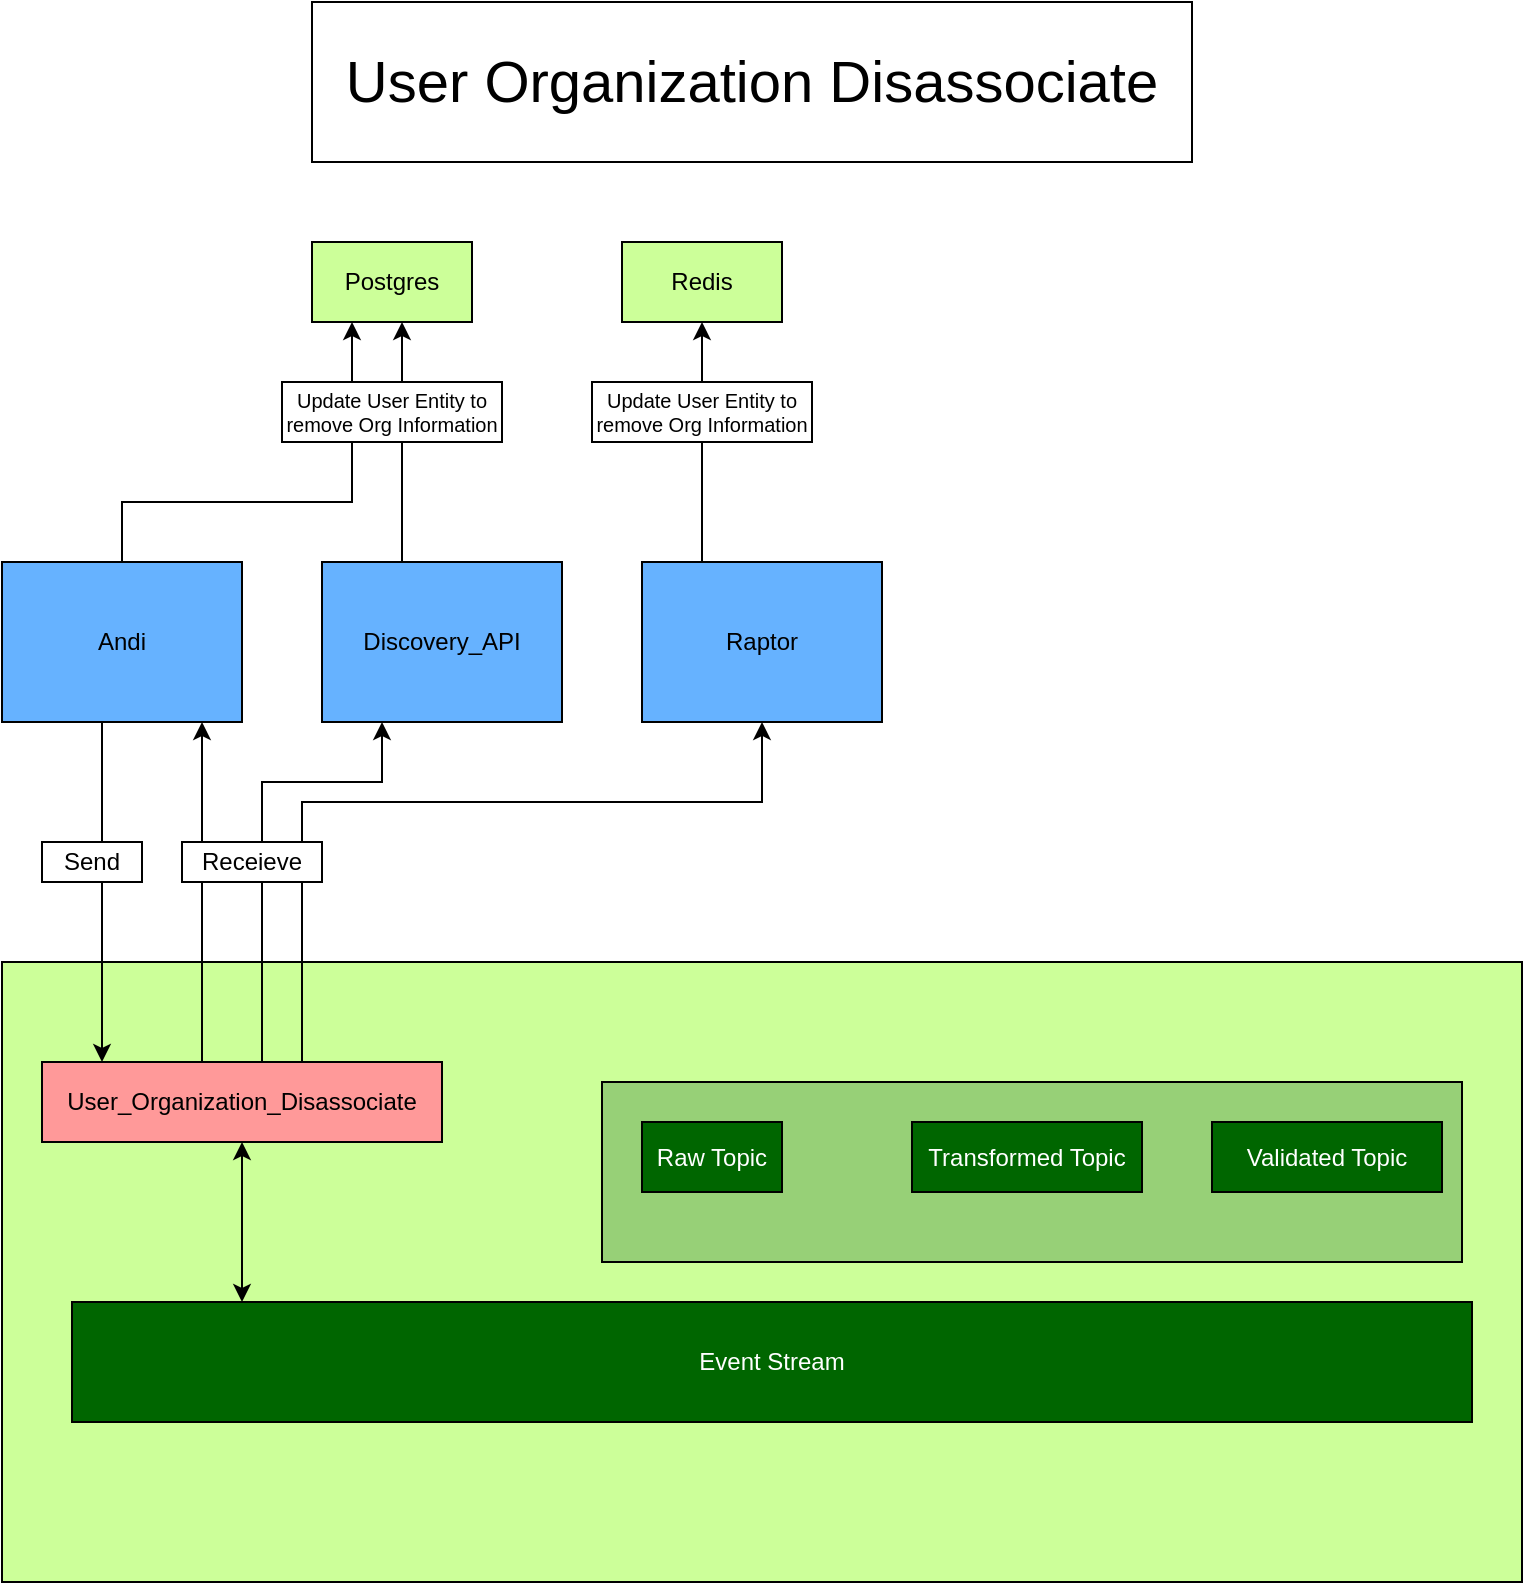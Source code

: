 <mxfile version="21.3.7" type="device">
  <diagram name="Page-1" id="rbiUo5bFybXOO1fcTCTT">
    <mxGraphModel dx="1242" dy="795" grid="1" gridSize="10" guides="1" tooltips="1" connect="1" arrows="1" fold="1" page="1" pageScale="1" pageWidth="850" pageHeight="1100" math="0" shadow="0">
      <root>
        <mxCell id="0" />
        <mxCell id="1" parent="0" />
        <mxCell id="9J3SF0-3zK-d3_jPCRng-8" value="" style="rounded=0;whiteSpace=wrap;html=1;fillColor=#CCFF99;" parent="1" vertex="1">
          <mxGeometry x="40" y="520" width="760" height="310" as="geometry" />
        </mxCell>
        <mxCell id="9J3SF0-3zK-d3_jPCRng-41" value="" style="group" parent="1" vertex="1" connectable="0">
          <mxGeometry x="40" y="320" width="120" height="80" as="geometry" />
        </mxCell>
        <mxCell id="9J3SF0-3zK-d3_jPCRng-36" value="" style="rounded=0;whiteSpace=wrap;html=1;fillColor=#66B2FF;movable=1;resizable=1;rotatable=1;deletable=1;editable=1;locked=0;connectable=1;" parent="9J3SF0-3zK-d3_jPCRng-41" vertex="1">
          <mxGeometry width="120" height="80" as="geometry" />
        </mxCell>
        <mxCell id="9J3SF0-3zK-d3_jPCRng-38" value="Andi" style="text;html=1;strokeColor=none;fillColor=none;align=center;verticalAlign=middle;whiteSpace=wrap;rounded=0;movable=1;resizable=1;rotatable=1;deletable=1;editable=1;locked=0;connectable=1;" parent="9J3SF0-3zK-d3_jPCRng-41" vertex="1">
          <mxGeometry x="30" y="25" width="60" height="30" as="geometry" />
        </mxCell>
        <mxCell id="9J3SF0-3zK-d3_jPCRng-53" value="" style="group" parent="1" vertex="1" connectable="0">
          <mxGeometry x="200" y="320" width="120" height="80" as="geometry" />
        </mxCell>
        <mxCell id="9J3SF0-3zK-d3_jPCRng-54" value="" style="rounded=0;whiteSpace=wrap;html=1;fillColor=#66B2FF;movable=1;resizable=1;rotatable=1;deletable=1;editable=1;locked=0;connectable=1;" parent="9J3SF0-3zK-d3_jPCRng-53" vertex="1">
          <mxGeometry width="120" height="80" as="geometry" />
        </mxCell>
        <mxCell id="9J3SF0-3zK-d3_jPCRng-55" value="Discovery_API" style="text;html=1;strokeColor=none;fillColor=none;align=center;verticalAlign=middle;whiteSpace=wrap;rounded=0;movable=1;resizable=1;rotatable=1;deletable=1;editable=1;locked=0;connectable=1;" parent="9J3SF0-3zK-d3_jPCRng-53" vertex="1">
          <mxGeometry x="30" y="25" width="60" height="30" as="geometry" />
        </mxCell>
        <mxCell id="9J3SF0-3zK-d3_jPCRng-65" value="Postgres" style="rounded=0;whiteSpace=wrap;html=1;fillColor=#CCFF99;" parent="1" vertex="1">
          <mxGeometry x="195" y="160" width="80" height="40" as="geometry" />
        </mxCell>
        <mxCell id="9J3SF0-3zK-d3_jPCRng-102" value="&lt;font color=&quot;#ffffff&quot;&gt;Event Stream&lt;/font&gt;" style="rounded=0;whiteSpace=wrap;html=1;fillColor=#006600;" parent="1" vertex="1">
          <mxGeometry x="75" y="690" width="700" height="60" as="geometry" />
        </mxCell>
        <mxCell id="9J3SF0-3zK-d3_jPCRng-108" value="" style="group" parent="1" vertex="1" connectable="0">
          <mxGeometry x="340" y="580" width="430" height="95" as="geometry" />
        </mxCell>
        <mxCell id="9J3SF0-3zK-d3_jPCRng-104" value="" style="rounded=0;whiteSpace=wrap;html=1;fillColor=#97D077;" parent="9J3SF0-3zK-d3_jPCRng-108" vertex="1">
          <mxGeometry width="430" height="90" as="geometry" />
        </mxCell>
        <mxCell id="9J3SF0-3zK-d3_jPCRng-103" value="&lt;font color=&quot;#ffffff&quot;&gt;Raw Topic&lt;/font&gt;" style="rounded=0;whiteSpace=wrap;html=1;fillColor=#006600;" parent="9J3SF0-3zK-d3_jPCRng-108" vertex="1">
          <mxGeometry x="20" y="20" width="70" height="35" as="geometry" />
        </mxCell>
        <mxCell id="9J3SF0-3zK-d3_jPCRng-106" value="&lt;font color=&quot;#ffffff&quot;&gt;Transformed Topic&lt;/font&gt;" style="rounded=0;whiteSpace=wrap;html=1;fillColor=#006600;" parent="9J3SF0-3zK-d3_jPCRng-108" vertex="1">
          <mxGeometry x="155" y="20" width="115" height="35" as="geometry" />
        </mxCell>
        <mxCell id="9J3SF0-3zK-d3_jPCRng-107" value="&lt;font color=&quot;#ffffff&quot;&gt;Validated Topic&lt;/font&gt;" style="rounded=0;whiteSpace=wrap;html=1;fillColor=#006600;" parent="9J3SF0-3zK-d3_jPCRng-108" vertex="1">
          <mxGeometry x="305" y="20" width="115" height="35" as="geometry" />
        </mxCell>
        <mxCell id="9J3SF0-3zK-d3_jPCRng-121" style="edgeStyle=orthogonalEdgeStyle;rounded=0;orthogonalLoop=1;jettySize=auto;html=1;entryX=0.25;entryY=1;entryDx=0;entryDy=0;" parent="1" source="9J3SF0-3zK-d3_jPCRng-6" target="9J3SF0-3zK-d3_jPCRng-54" edge="1">
          <mxGeometry relative="1" as="geometry">
            <Array as="points">
              <mxPoint x="170" y="430" />
              <mxPoint x="230" y="430" />
            </Array>
          </mxGeometry>
        </mxCell>
        <mxCell id="9J3SF0-3zK-d3_jPCRng-128" style="edgeStyle=orthogonalEdgeStyle;rounded=0;orthogonalLoop=1;jettySize=auto;html=1;startArrow=classic;startFill=1;" parent="1" source="9J3SF0-3zK-d3_jPCRng-6" target="9J3SF0-3zK-d3_jPCRng-102" edge="1">
          <mxGeometry relative="1" as="geometry">
            <Array as="points">
              <mxPoint x="120" y="690" />
              <mxPoint x="120" y="690" />
            </Array>
          </mxGeometry>
        </mxCell>
        <mxCell id="ZxNKODZLQWNlTjTZxuV1-42" style="edgeStyle=orthogonalEdgeStyle;rounded=0;orthogonalLoop=1;jettySize=auto;html=1;" parent="1" source="9J3SF0-3zK-d3_jPCRng-6" edge="1">
          <mxGeometry relative="1" as="geometry">
            <mxPoint x="140" y="400" as="targetPoint" />
            <Array as="points">
              <mxPoint x="140" y="400" />
            </Array>
          </mxGeometry>
        </mxCell>
        <mxCell id="2rbrZ-cu5GzdOzpywpKw-7" style="edgeStyle=orthogonalEdgeStyle;rounded=0;orthogonalLoop=1;jettySize=auto;html=1;entryX=0.5;entryY=1;entryDx=0;entryDy=0;" edge="1" parent="1" source="9J3SF0-3zK-d3_jPCRng-6" target="2rbrZ-cu5GzdOzpywpKw-2">
          <mxGeometry relative="1" as="geometry">
            <Array as="points">
              <mxPoint x="190" y="440" />
              <mxPoint x="420" y="440" />
            </Array>
          </mxGeometry>
        </mxCell>
        <mxCell id="9J3SF0-3zK-d3_jPCRng-6" value="User_Organization_Disassociate" style="rounded=0;whiteSpace=wrap;html=1;fillColor=#FF9999;" parent="1" vertex="1">
          <mxGeometry x="60" y="570" width="200" height="40" as="geometry" />
        </mxCell>
        <mxCell id="9J3SF0-3zK-d3_jPCRng-122" style="edgeStyle=orthogonalEdgeStyle;rounded=0;orthogonalLoop=1;jettySize=auto;html=1;" parent="1" source="9J3SF0-3zK-d3_jPCRng-36" edge="1">
          <mxGeometry relative="1" as="geometry">
            <Array as="points">
              <mxPoint x="90" y="450" />
              <mxPoint x="90" y="450" />
            </Array>
            <mxPoint x="90" y="570" as="targetPoint" />
          </mxGeometry>
        </mxCell>
        <mxCell id="9J3SF0-3zK-d3_jPCRng-123" value="Send" style="rounded=0;whiteSpace=wrap;html=1;" parent="1" vertex="1">
          <mxGeometry x="60" y="460" width="50" height="20" as="geometry" />
        </mxCell>
        <mxCell id="9J3SF0-3zK-d3_jPCRng-126" value="Receieve" style="rounded=0;whiteSpace=wrap;html=1;" parent="1" vertex="1">
          <mxGeometry x="130" y="460" width="70" height="20" as="geometry" />
        </mxCell>
        <mxCell id="ZxNKODZLQWNlTjTZxuV1-7" value="User Organization Disassociate" style="rounded=0;whiteSpace=wrap;html=1;fontSize=29;" parent="1" vertex="1">
          <mxGeometry x="195" y="40" width="440" height="80" as="geometry" />
        </mxCell>
        <mxCell id="ZxNKODZLQWNlTjTZxuV1-37" style="edgeStyle=orthogonalEdgeStyle;rounded=0;orthogonalLoop=1;jettySize=auto;html=1;" parent="1" source="9J3SF0-3zK-d3_jPCRng-54" edge="1">
          <mxGeometry relative="1" as="geometry">
            <Array as="points">
              <mxPoint x="240" y="200" />
            </Array>
            <mxPoint x="240" y="200" as="targetPoint" />
          </mxGeometry>
        </mxCell>
        <mxCell id="RzSpJXAJUinbb4qlOZgp-3" style="edgeStyle=orthogonalEdgeStyle;rounded=0;orthogonalLoop=1;jettySize=auto;html=1;entryX=0.25;entryY=1;entryDx=0;entryDy=0;" parent="1" source="9J3SF0-3zK-d3_jPCRng-36" target="9J3SF0-3zK-d3_jPCRng-65" edge="1">
          <mxGeometry relative="1" as="geometry">
            <Array as="points">
              <mxPoint x="100" y="290" />
              <mxPoint x="215" y="290" />
            </Array>
          </mxGeometry>
        </mxCell>
        <mxCell id="2rbrZ-cu5GzdOzpywpKw-1" value="" style="group" vertex="1" connectable="0" parent="1">
          <mxGeometry x="360" y="320" width="120" height="80" as="geometry" />
        </mxCell>
        <mxCell id="2rbrZ-cu5GzdOzpywpKw-2" value="" style="rounded=0;whiteSpace=wrap;html=1;fillColor=#66B2FF;movable=1;resizable=1;rotatable=1;deletable=1;editable=1;locked=0;connectable=1;" vertex="1" parent="2rbrZ-cu5GzdOzpywpKw-1">
          <mxGeometry width="120" height="80" as="geometry" />
        </mxCell>
        <mxCell id="2rbrZ-cu5GzdOzpywpKw-3" value="Raptor" style="text;html=1;strokeColor=none;fillColor=none;align=center;verticalAlign=middle;whiteSpace=wrap;rounded=0;movable=1;resizable=1;rotatable=1;deletable=1;editable=1;locked=0;connectable=1;" vertex="1" parent="2rbrZ-cu5GzdOzpywpKw-1">
          <mxGeometry x="30" y="25" width="60" height="30" as="geometry" />
        </mxCell>
        <mxCell id="RzSpJXAJUinbb4qlOZgp-4" value="Update User Entity to remove Org Information" style="rounded=0;whiteSpace=wrap;html=1;fontSize=10;" parent="1" vertex="1">
          <mxGeometry x="180" y="230" width="110" height="30" as="geometry" />
        </mxCell>
        <mxCell id="2rbrZ-cu5GzdOzpywpKw-9" value="Redis" style="rounded=0;whiteSpace=wrap;html=1;fillColor=#CCFF99;" vertex="1" parent="1">
          <mxGeometry x="350" y="160" width="80" height="40" as="geometry" />
        </mxCell>
        <mxCell id="2rbrZ-cu5GzdOzpywpKw-11" style="edgeStyle=orthogonalEdgeStyle;rounded=0;orthogonalLoop=1;jettySize=auto;html=1;" edge="1" parent="1" source="2rbrZ-cu5GzdOzpywpKw-2">
          <mxGeometry relative="1" as="geometry">
            <mxPoint x="390" y="200" as="targetPoint" />
            <Array as="points">
              <mxPoint x="390" y="200" />
            </Array>
          </mxGeometry>
        </mxCell>
        <mxCell id="2rbrZ-cu5GzdOzpywpKw-10" value="Update User Entity to remove Org Information" style="rounded=0;whiteSpace=wrap;html=1;fontSize=10;" vertex="1" parent="1">
          <mxGeometry x="335" y="230" width="110" height="30" as="geometry" />
        </mxCell>
      </root>
    </mxGraphModel>
  </diagram>
</mxfile>
